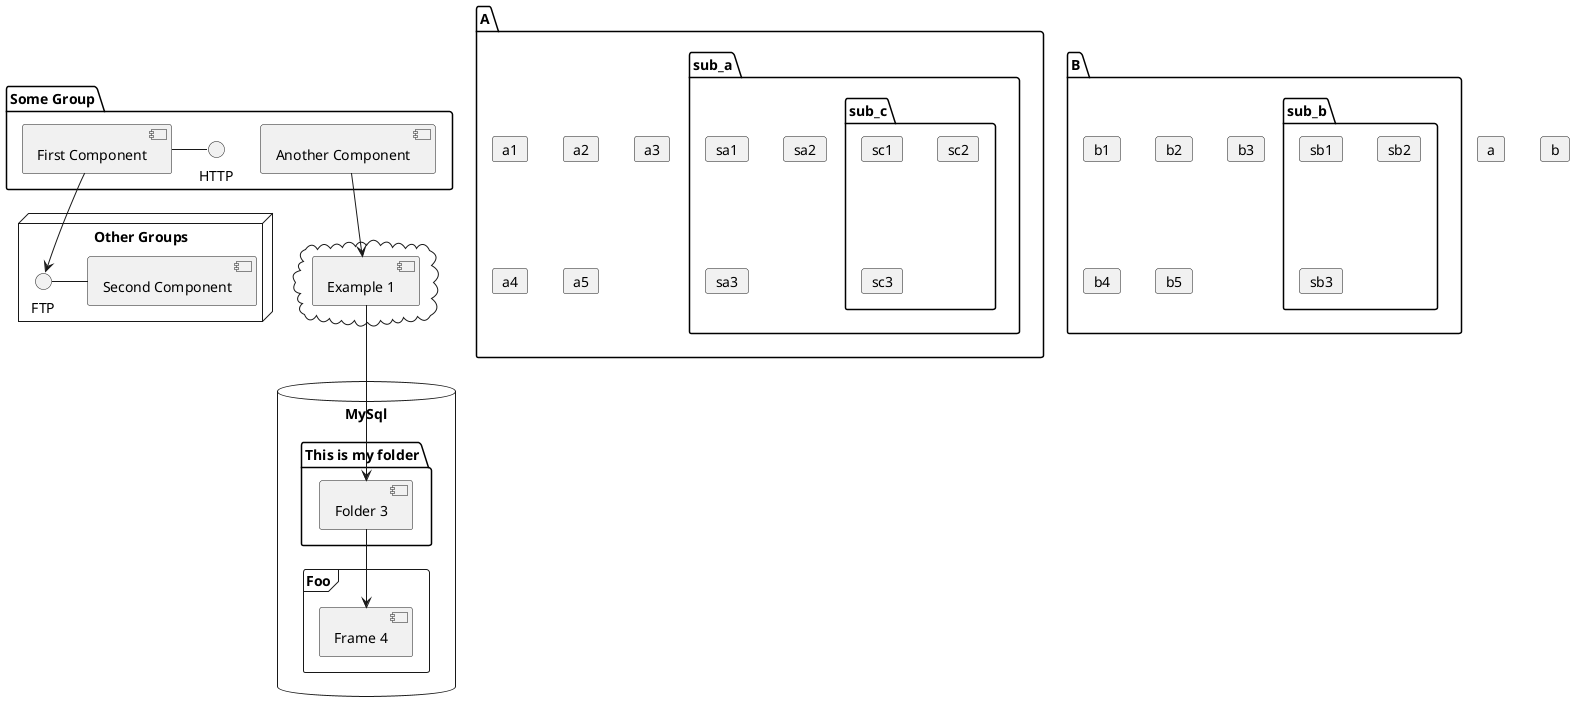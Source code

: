@startuml
'!pragma layout smetana
'left to right direction
top to bottom direction
card a
card b
package A {
card a1
card a2
card a3
card a4
card a5
package sub_a {
card sa1
card sa2
card sa3

package sub_c {
card sc1
card sc2
card sc3
}
}
}

package B {
card b1
card b2
card b3
card b4
card b5

package sub_b{
card sb1
card sb2
card sb3
}
}


package "Some Group" {
  HTTP - [First Component]
  [Another Component]
}

node "Other Groups" {
  FTP - [Second Component]
  [First Component] --> FTP
}

cloud {
  [Example 1]
}


database "MySql" {
  folder "This is my folder" {
    [Folder 3]
  }
  frame "Foo" {
    [Frame 4]
  }
}


[Another Component] --> [Example 1]
[Example 1] --> [Folder 3]
[Folder 3] --> [Frame 4]
@enduml